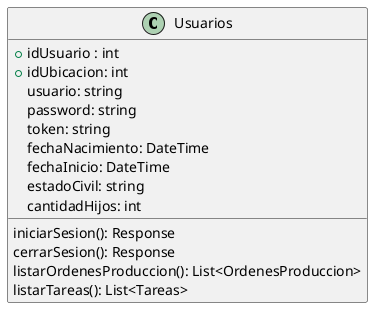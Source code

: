 @startuml Usuarios
class Usuarios {
   +idUsuario : int
   +idUbicacion: int
   usuario: string
   password: string
   token: string
   fechaNacimiento: DateTime
   fechaInicio: DateTime
   estadoCivil: string
   cantidadHijos: int

   iniciarSesion(): Response
   cerrarSesion(): Response
   listarOrdenesProduccion(): List<OrdenesProduccion>
   listarTareas(): List<Tareas>
}
@enduml